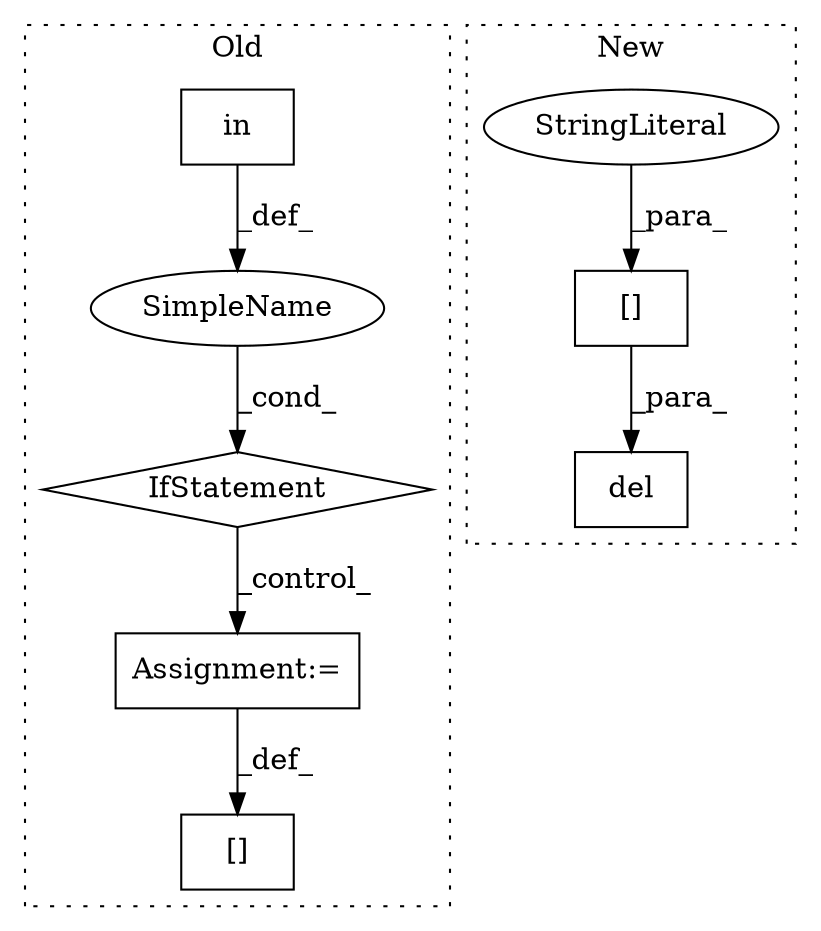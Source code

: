 digraph G {
subgraph cluster0 {
1 [label="in" a="105" s="1610" l="36" shape="box"];
4 [label="IfStatement" a="25" s="1600,1646" l="10,2" shape="diamond"];
5 [label="Assignment:=" a="7" s="1693" l="1" shape="box"];
6 [label="SimpleName" a="42" s="" l="" shape="ellipse"];
8 [label="[]" a="2" s="1682,1692" l="7,1" shape="box"];
label = "Old";
style="dotted";
}
subgraph cluster1 {
2 [label="del" a="32" s="1553,1571" l="4,1" shape="box"];
3 [label="[]" a="2" s="1557,1570" l="7,1" shape="box"];
7 [label="StringLiteral" a="45" s="1564" l="6" shape="ellipse"];
label = "New";
style="dotted";
}
1 -> 6 [label="_def_"];
3 -> 2 [label="_para_"];
4 -> 5 [label="_control_"];
5 -> 8 [label="_def_"];
6 -> 4 [label="_cond_"];
7 -> 3 [label="_para_"];
}